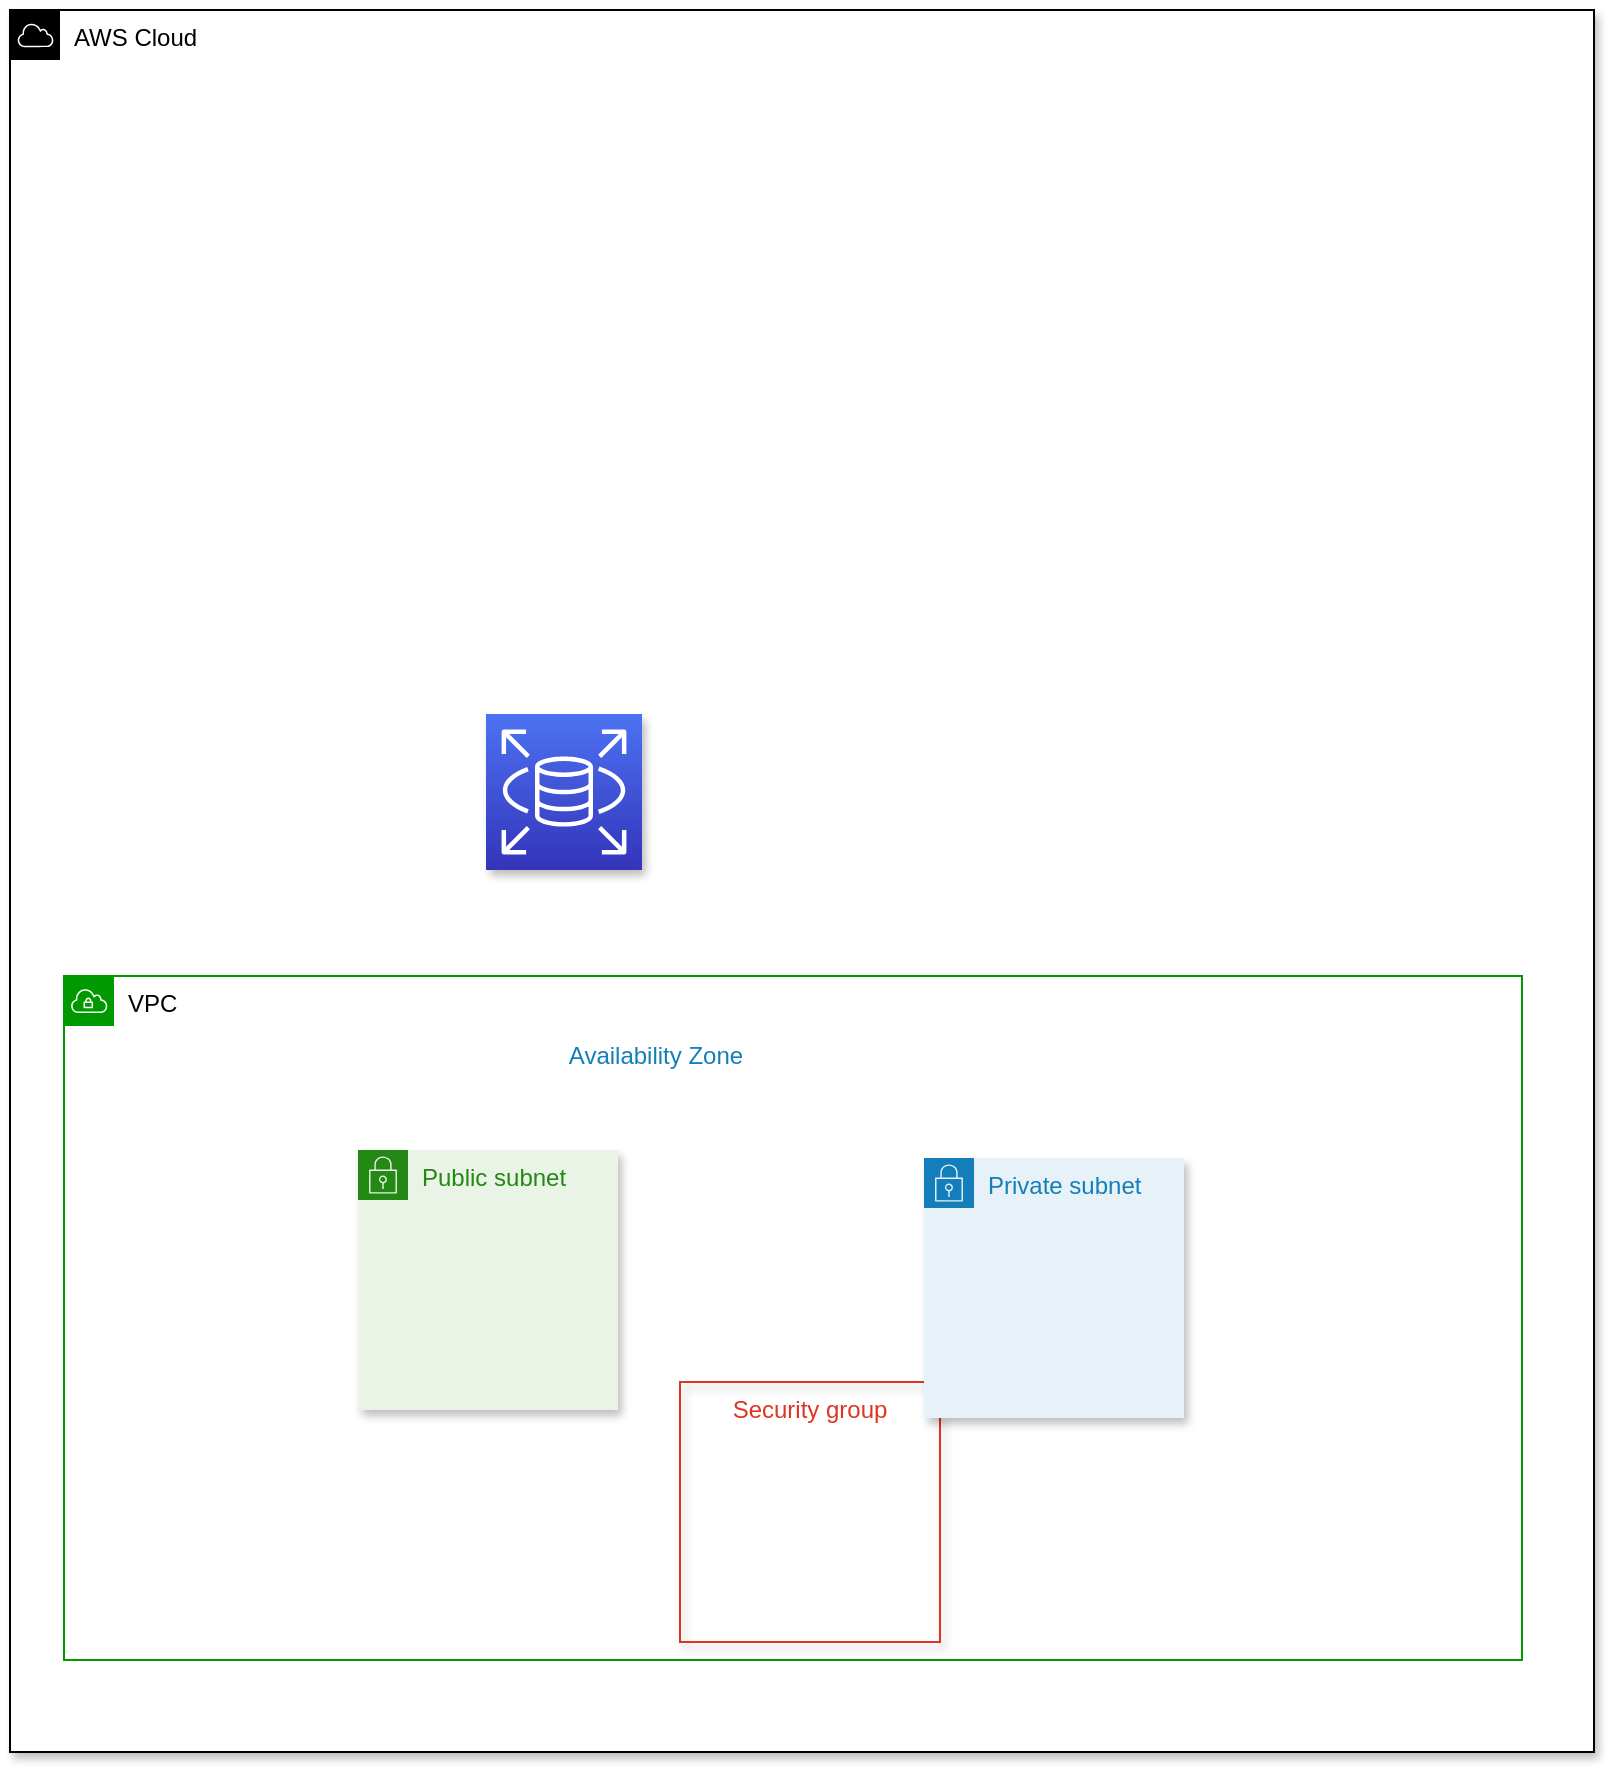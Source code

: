 <mxfile>
    <diagram id="nQE-rlZTvZ2YiIUt0bnm" name="ページ1">
        <mxGraphModel dx="910" dy="567" grid="0" gridSize="10" guides="1" tooltips="1" connect="1" arrows="1" fold="1" page="0" pageScale="1" pageWidth="827" pageHeight="1169" background="#FFFFFF" math="0" shadow="0">
            <root>
                <mxCell id="0"/>
                <mxCell id="1" parent="0"/>
                <mxCell id="9" value="AWS Cloud" style="sketch=0;outlineConnect=0;html=1;whiteSpace=wrap;fontSize=12;fontStyle=0;shape=mxgraph.aws4.group;grIcon=mxgraph.aws4.group_aws_cloud;verticalAlign=top;align=left;spacingLeft=30;dashed=0;shadow=1;" vertex="1" parent="1">
                    <mxGeometry x="93" y="61" width="792" height="871" as="geometry"/>
                </mxCell>
                <mxCell id="12" value="VPC" style="sketch=0;outlineConnect=0;html=1;whiteSpace=wrap;fontSize=12;fontStyle=0;shape=mxgraph.aws4.group;grIcon=mxgraph.aws4.group_vpc;verticalAlign=top;align=left;spacingLeft=30;dashed=0;strokeColor=#009900;" vertex="1" parent="1">
                    <mxGeometry x="120" y="544" width="729" height="342" as="geometry"/>
                </mxCell>
                <mxCell id="15" value="Availability Zone" style="fillColor=none;strokeColor=none;dashed=1;verticalAlign=top;fontStyle=0;fontColor=#147EBA;shadow=1;" vertex="1" parent="1">
                    <mxGeometry x="184" y="570" width="464" height="130" as="geometry"/>
                </mxCell>
                <mxCell id="16" value="Security group" style="fillColor=none;strokeColor=#DD3522;verticalAlign=top;fontStyle=0;fontColor=#DD3522;shadow=1;" vertex="1" parent="1">
                    <mxGeometry x="428" y="747" width="130" height="130" as="geometry"/>
                </mxCell>
                <mxCell id="17" value="Private subnet" style="points=[[0,0],[0.25,0],[0.5,0],[0.75,0],[1,0],[1,0.25],[1,0.5],[1,0.75],[1,1],[0.75,1],[0.5,1],[0.25,1],[0,1],[0,0.75],[0,0.5],[0,0.25]];outlineConnect=0;gradientColor=none;html=1;whiteSpace=wrap;fontSize=12;fontStyle=0;container=1;pointerEvents=0;collapsible=0;recursiveResize=0;shape=mxgraph.aws4.group;grIcon=mxgraph.aws4.group_security_group;grStroke=0;strokeColor=#147EBA;fillColor=#E6F2F8;verticalAlign=top;align=left;spacingLeft=30;fontColor=#147EBA;dashed=0;shadow=1;" vertex="1" parent="1">
                    <mxGeometry x="550" y="635" width="130" height="130" as="geometry"/>
                </mxCell>
                <mxCell id="18" value="Public subnet" style="points=[[0,0],[0.25,0],[0.5,0],[0.75,0],[1,0],[1,0.25],[1,0.5],[1,0.75],[1,1],[0.75,1],[0.5,1],[0.25,1],[0,1],[0,0.75],[0,0.5],[0,0.25]];outlineConnect=0;gradientColor=none;html=1;whiteSpace=wrap;fontSize=12;fontStyle=0;container=1;pointerEvents=0;collapsible=0;recursiveResize=0;shape=mxgraph.aws4.group;grIcon=mxgraph.aws4.group_security_group;grStroke=0;strokeColor=#248814;fillColor=#E9F3E6;verticalAlign=top;align=left;spacingLeft=30;fontColor=#248814;dashed=0;shadow=1;" vertex="1" parent="1">
                    <mxGeometry x="267" y="631" width="130" height="130" as="geometry"/>
                </mxCell>
                <mxCell id="19" value="" style="sketch=0;points=[[0,0,0],[0.25,0,0],[0.5,0,0],[0.75,0,0],[1,0,0],[0,1,0],[0.25,1,0],[0.5,1,0],[0.75,1,0],[1,1,0],[0,0.25,0],[0,0.5,0],[0,0.75,0],[1,0.25,0],[1,0.5,0],[1,0.75,0]];outlineConnect=0;fontColor=#232F3E;gradientColor=#4D72F3;gradientDirection=north;fillColor=#3334B9;strokeColor=#ffffff;dashed=0;verticalLabelPosition=bottom;verticalAlign=top;align=center;html=1;fontSize=12;fontStyle=0;aspect=fixed;shape=mxgraph.aws4.resourceIcon;resIcon=mxgraph.aws4.rds;shadow=1;" vertex="1" parent="1">
                    <mxGeometry x="331" y="413" width="78" height="78" as="geometry"/>
                </mxCell>
            </root>
        </mxGraphModel>
    </diagram>
</mxfile>